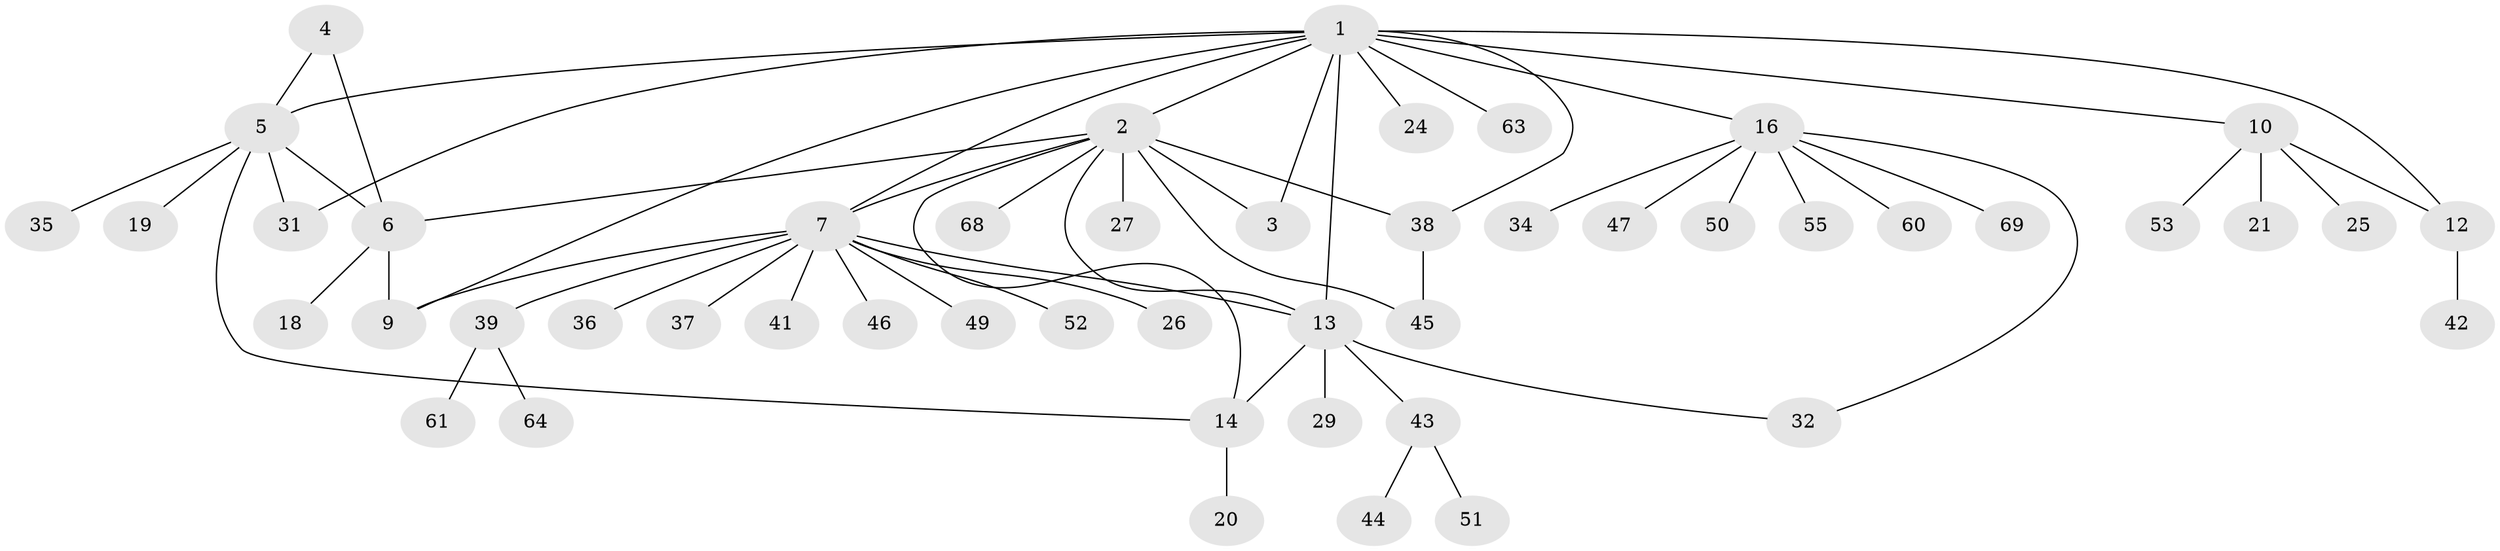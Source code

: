// Generated by graph-tools (version 1.1) at 2025/24/03/03/25 07:24:14]
// undirected, 49 vertices, 63 edges
graph export_dot {
graph [start="1"]
  node [color=gray90,style=filled];
  1 [super="+11"];
  2 [super="+15"];
  3 [super="+62"];
  4;
  5 [super="+30"];
  6 [super="+48"];
  7 [super="+8"];
  9 [super="+23"];
  10 [super="+67"];
  12 [super="+22"];
  13 [super="+17"];
  14 [super="+58"];
  16 [super="+28"];
  18;
  19;
  20;
  21;
  24;
  25;
  26;
  27;
  29 [super="+59"];
  31 [super="+33"];
  32;
  34;
  35 [super="+56"];
  36;
  37;
  38 [super="+40"];
  39;
  41;
  42;
  43 [super="+54"];
  44;
  45 [super="+65"];
  46;
  47;
  49 [super="+57"];
  50;
  51;
  52;
  53;
  55;
  60;
  61;
  63;
  64 [super="+66"];
  68;
  69;
  1 -- 2;
  1 -- 3;
  1 -- 16;
  1 -- 24;
  1 -- 31;
  1 -- 5;
  1 -- 7;
  1 -- 10;
  1 -- 12;
  1 -- 13;
  1 -- 63;
  1 -- 38;
  1 -- 9;
  2 -- 3;
  2 -- 6;
  2 -- 7;
  2 -- 27;
  2 -- 45 [weight=2];
  2 -- 68;
  2 -- 38;
  2 -- 13;
  2 -- 14;
  4 -- 5;
  4 -- 6;
  5 -- 6;
  5 -- 14;
  5 -- 19;
  5 -- 31;
  5 -- 35;
  6 -- 9;
  6 -- 18;
  7 -- 9 [weight=2];
  7 -- 13;
  7 -- 26;
  7 -- 36;
  7 -- 37;
  7 -- 39;
  7 -- 52;
  7 -- 49;
  7 -- 46;
  7 -- 41;
  10 -- 12;
  10 -- 21;
  10 -- 25;
  10 -- 53;
  12 -- 42;
  13 -- 14;
  13 -- 29;
  13 -- 32;
  13 -- 43;
  14 -- 20;
  16 -- 32;
  16 -- 34;
  16 -- 47;
  16 -- 50;
  16 -- 55;
  16 -- 60;
  16 -- 69;
  38 -- 45;
  39 -- 61;
  39 -- 64;
  43 -- 44;
  43 -- 51;
}
